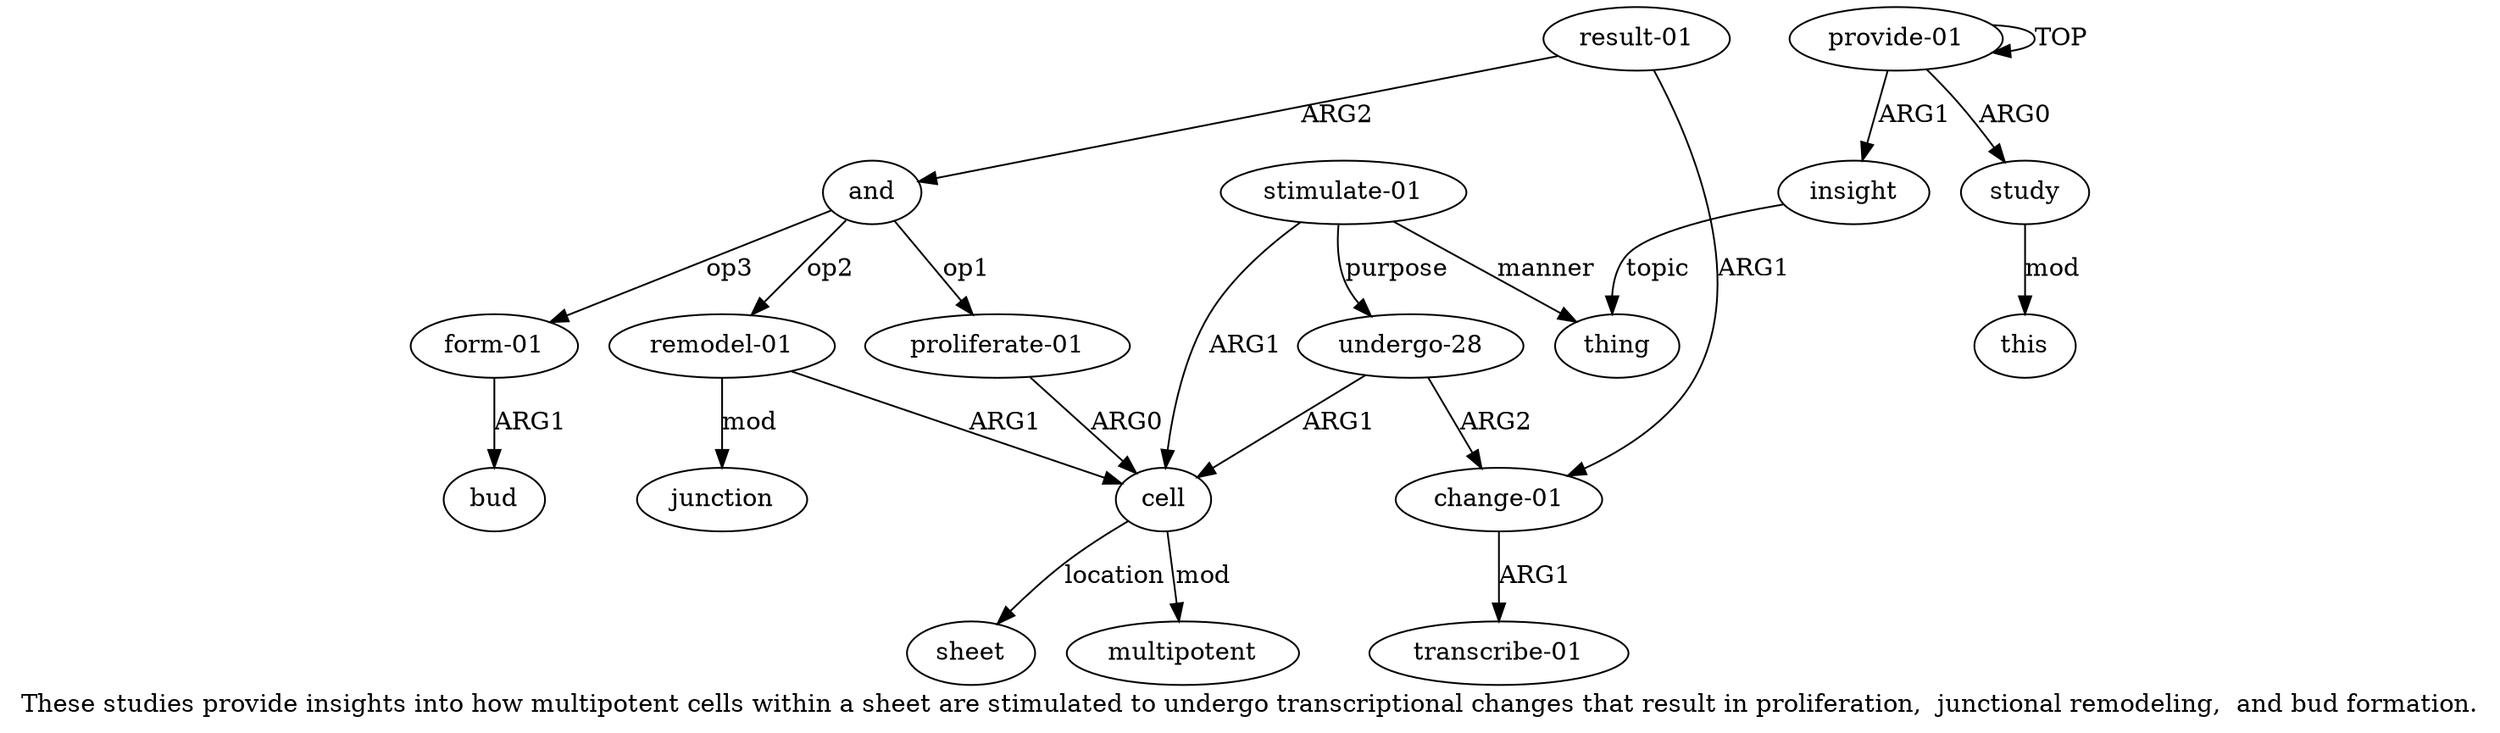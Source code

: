 digraph  {
	graph [label="These studies provide insights into how multipotent cells within a sheet are stimulated to undergo transcriptional changes that \
result in proliferation,  junctional remodeling,  and bud formation."];
	node [label="\N"];
	a15	 [color=black,
		gold_ind=15,
		gold_label="remodel-01",
		label="remodel-01",
		test_ind=15,
		test_label="remodel-01"];
	a16	 [color=black,
		gold_ind=16,
		gold_label=junction,
		label=junction,
		test_ind=16,
		test_label=junction];
	a15 -> a16 [key=0,
	color=black,
	gold_label=mod,
	label=mod,
	test_label=mod];
a6 [color=black,
	gold_ind=6,
	gold_label=cell,
	label=cell,
	test_ind=6,
	test_label=cell];
a15 -> a6 [key=0,
color=black,
gold_label=ARG1,
label=ARG1,
test_label=ARG1];
a14 [color=black,
gold_ind=14,
gold_label="proliferate-01",
label="proliferate-01",
test_ind=14,
test_label="proliferate-01"];
a14 -> a6 [key=0,
color=black,
gold_label=ARG0,
label=ARG0,
test_label=ARG0];
a17 [color=black,
gold_ind=17,
gold_label="form-01",
label="form-01",
test_ind=17,
test_label="form-01"];
a18 [color=black,
gold_ind=18,
gold_label=bud,
label=bud,
test_ind=18,
test_label=bud];
a17 -> a18 [key=0,
color=black,
gold_label=ARG1,
label=ARG1,
test_label=ARG1];
a11 [color=black,
gold_ind=11,
gold_label="transcribe-01",
label="transcribe-01",
test_ind=11,
test_label="transcribe-01"];
a10 [color=black,
gold_ind=10,
gold_label="change-01",
label="change-01",
test_ind=10,
test_label="change-01"];
a10 -> a11 [key=0,
color=black,
gold_label=ARG1,
label=ARG1,
test_label=ARG1];
a13 [color=black,
gold_ind=13,
gold_label=and,
label=and,
test_ind=13,
test_label=and];
a13 -> a15 [key=0,
color=black,
gold_label=op2,
label=op2,
test_label=op2];
a13 -> a14 [key=0,
color=black,
gold_label=op1,
label=op1,
test_label=op1];
a13 -> a17 [key=0,
color=black,
gold_label=op3,
label=op3,
test_label=op3];
a12 [color=black,
gold_ind=12,
gold_label="result-01",
label="result-01",
test_ind=12,
test_label="result-01"];
a12 -> a10 [key=0,
color=black,
gold_label=ARG1,
label=ARG1,
test_label=ARG1];
a12 -> a13 [key=0,
color=black,
gold_label=ARG2,
label=ARG2,
test_label=ARG2];
a1 [color=black,
gold_ind=1,
gold_label=study,
label=study,
test_ind=1,
test_label=study];
a2 [color=black,
gold_ind=2,
gold_label=this,
label=this,
test_ind=2,
test_label=this];
a1 -> a2 [key=0,
color=black,
gold_label=mod,
label=mod,
test_label=mod];
a0 [color=black,
gold_ind=0,
gold_label="provide-01",
label="provide-01",
test_ind=0,
test_label="provide-01"];
a0 -> a1 [key=0,
color=black,
gold_label=ARG0,
label=ARG0,
test_label=ARG0];
a0 -> a0 [key=0,
color=black,
gold_label=TOP,
label=TOP,
test_label=TOP];
a3 [color=black,
gold_ind=3,
gold_label=insight,
label=insight,
test_ind=3,
test_label=insight];
a0 -> a3 [key=0,
color=black,
gold_label=ARG1,
label=ARG1,
test_label=ARG1];
a4 [color=black,
gold_ind=4,
gold_label=thing,
label=thing,
test_ind=4,
test_label=thing];
a3 -> a4 [key=0,
color=black,
gold_label=topic,
label=topic,
test_label=topic];
a5 [color=black,
gold_ind=5,
gold_label="stimulate-01",
label="stimulate-01",
test_ind=5,
test_label="stimulate-01"];
a5 -> a4 [key=0,
color=black,
gold_label=manner,
label=manner,
test_label=manner];
a5 -> a6 [key=0,
color=black,
gold_label=ARG1,
label=ARG1,
test_label=ARG1];
a9 [color=black,
gold_ind=9,
gold_label="undergo-28",
label="undergo-28",
test_ind=9,
test_label="undergo-28"];
a5 -> a9 [key=0,
color=black,
gold_label=purpose,
label=purpose,
test_label=purpose];
a7 [color=black,
gold_ind=7,
gold_label=multipotent,
label=multipotent,
test_ind=7,
test_label=multipotent];
a6 -> a7 [key=0,
color=black,
gold_label=mod,
label=mod,
test_label=mod];
a8 [color=black,
gold_ind=8,
gold_label=sheet,
label=sheet,
test_ind=8,
test_label=sheet];
a6 -> a8 [key=0,
color=black,
gold_label=location,
label=location,
test_label=location];
a9 -> a10 [key=0,
color=black,
gold_label=ARG2,
label=ARG2,
test_label=ARG2];
a9 -> a6 [key=0,
color=black,
gold_label=ARG1,
label=ARG1,
test_label=ARG1];
}
